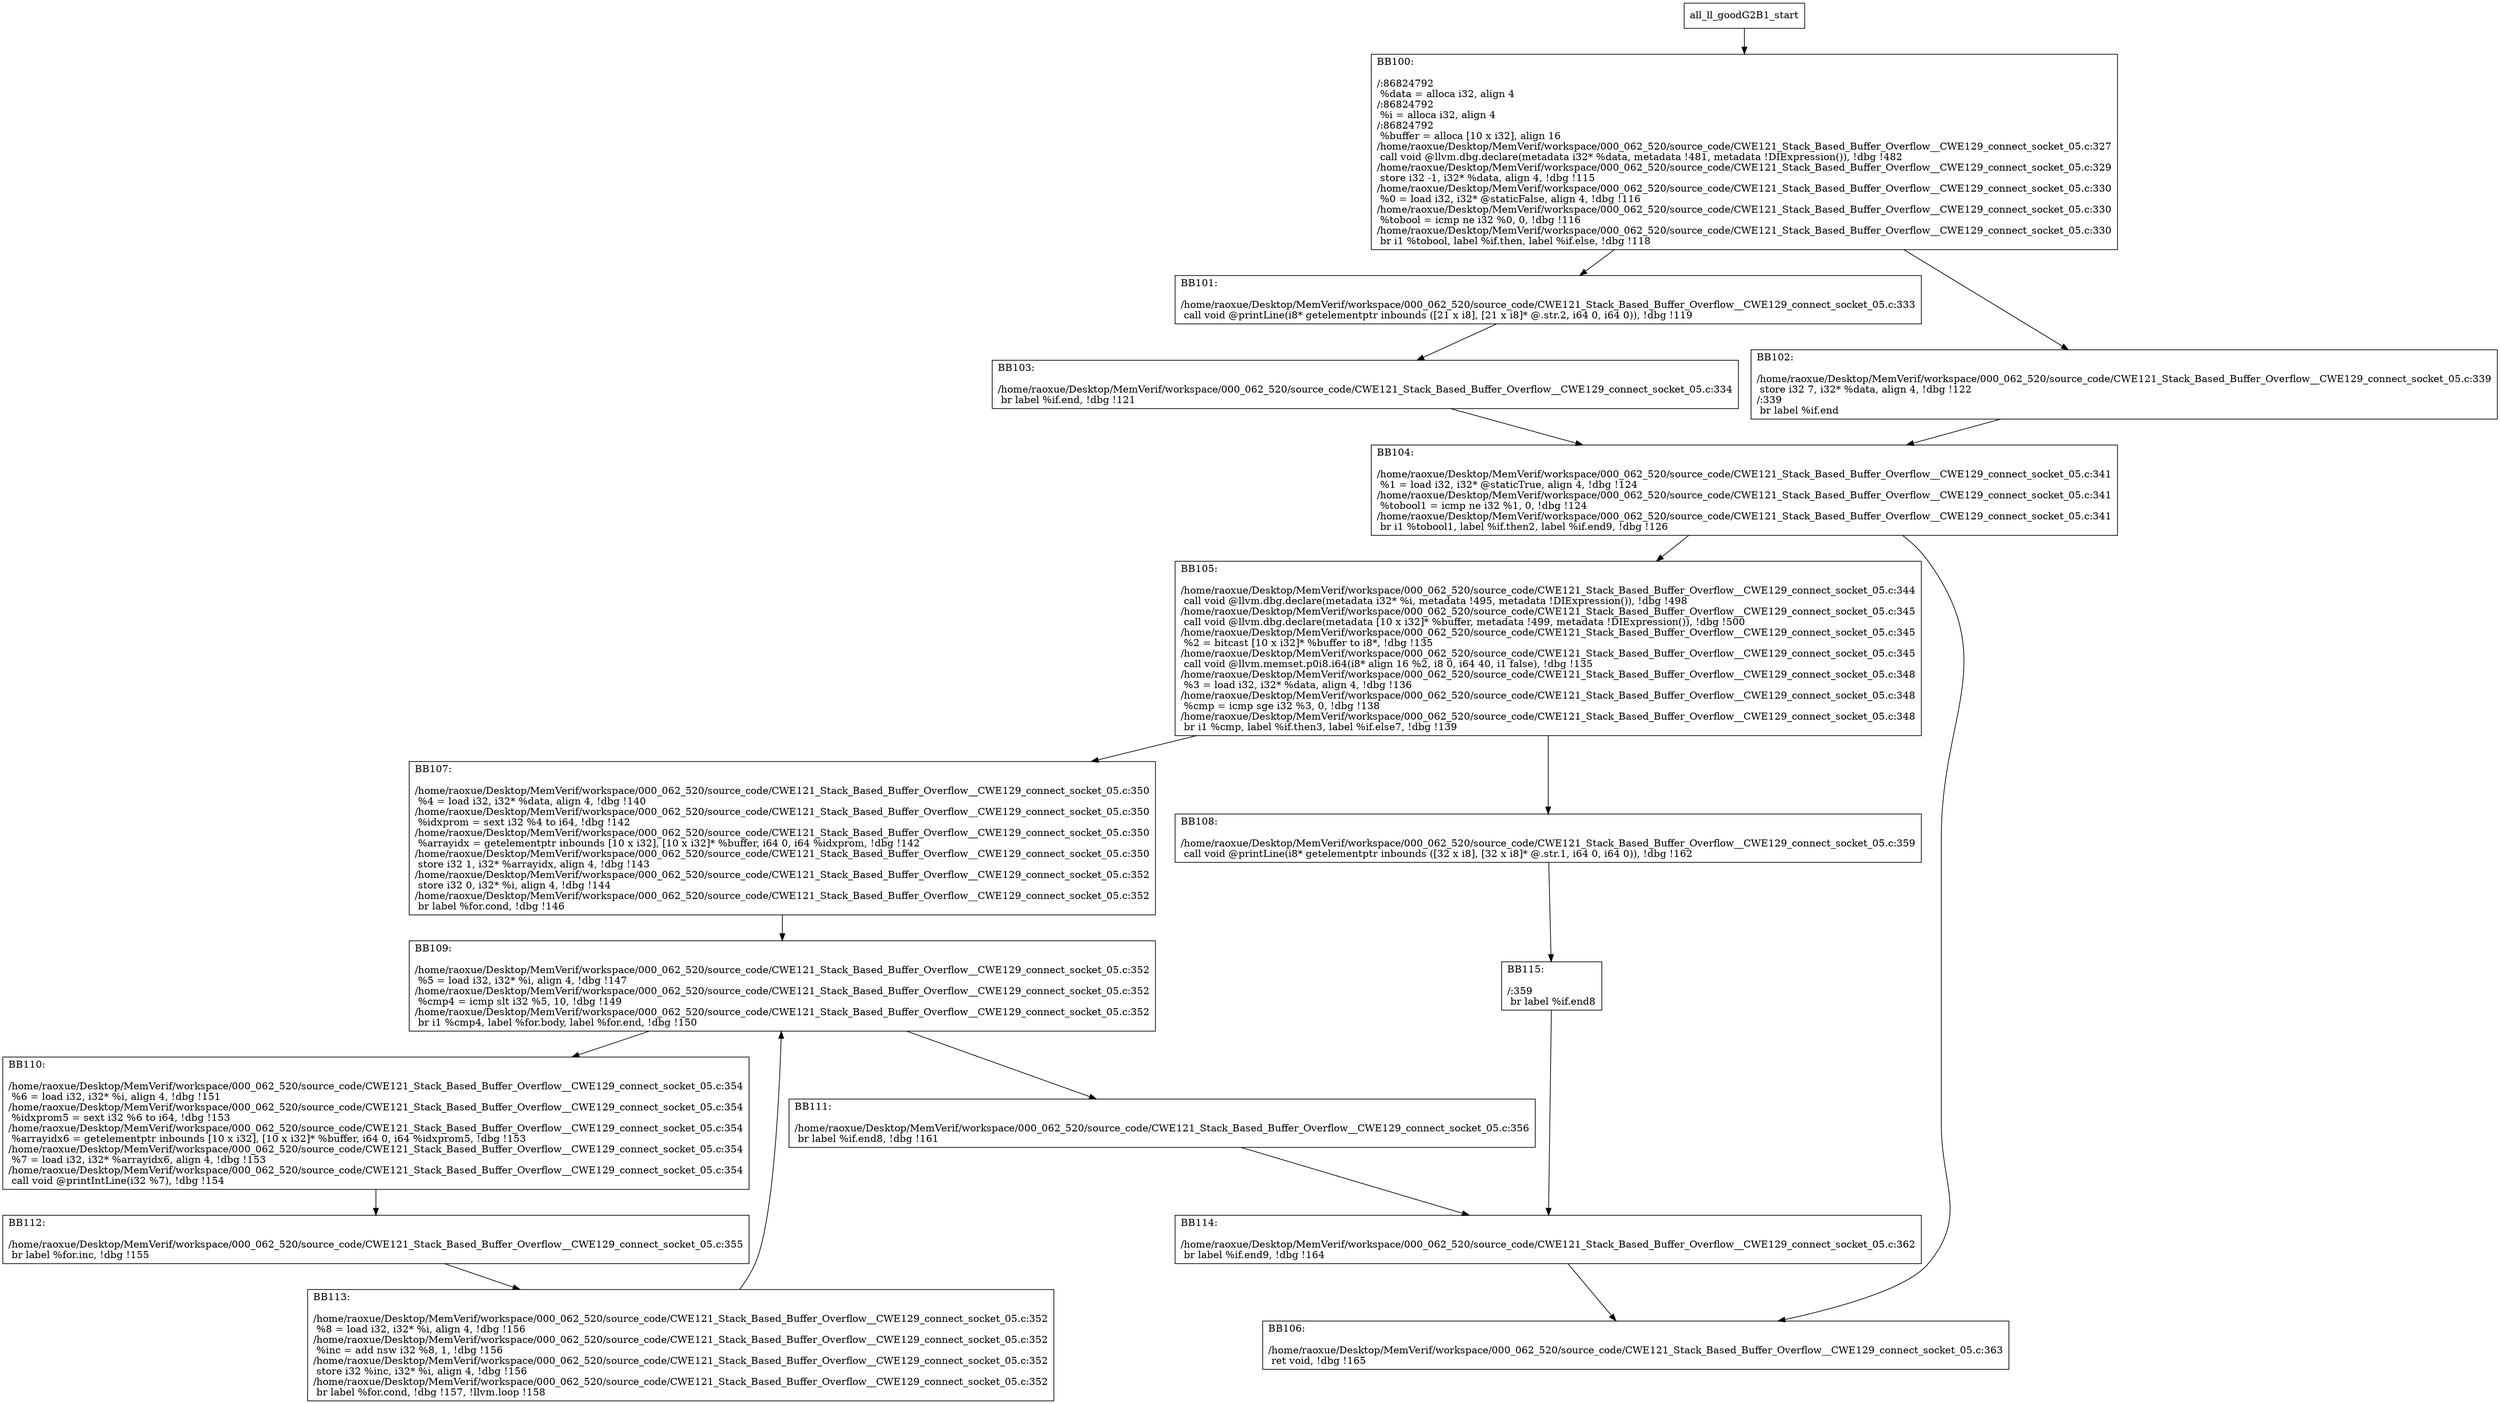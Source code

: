 digraph "CFG for'all_ll_goodG2B1' function" {
	BBall_ll_goodG2B1_start[shape=record,label="{all_ll_goodG2B1_start}"];
	BBall_ll_goodG2B1_start-> all_ll_goodG2B1BB100;
	all_ll_goodG2B1BB100 [shape=record, label="{BB100:\l\l/:86824792\l
  %data = alloca i32, align 4\l
/:86824792\l
  %i = alloca i32, align 4\l
/:86824792\l
  %buffer = alloca [10 x i32], align 16\l
/home/raoxue/Desktop/MemVerif/workspace/000_062_520/source_code/CWE121_Stack_Based_Buffer_Overflow__CWE129_connect_socket_05.c:327\l
  call void @llvm.dbg.declare(metadata i32* %data, metadata !481, metadata !DIExpression()), !dbg !482\l
/home/raoxue/Desktop/MemVerif/workspace/000_062_520/source_code/CWE121_Stack_Based_Buffer_Overflow__CWE129_connect_socket_05.c:329\l
  store i32 -1, i32* %data, align 4, !dbg !115\l
/home/raoxue/Desktop/MemVerif/workspace/000_062_520/source_code/CWE121_Stack_Based_Buffer_Overflow__CWE129_connect_socket_05.c:330\l
  %0 = load i32, i32* @staticFalse, align 4, !dbg !116\l
/home/raoxue/Desktop/MemVerif/workspace/000_062_520/source_code/CWE121_Stack_Based_Buffer_Overflow__CWE129_connect_socket_05.c:330\l
  %tobool = icmp ne i32 %0, 0, !dbg !116\l
/home/raoxue/Desktop/MemVerif/workspace/000_062_520/source_code/CWE121_Stack_Based_Buffer_Overflow__CWE129_connect_socket_05.c:330\l
  br i1 %tobool, label %if.then, label %if.else, !dbg !118\l
}"];
	all_ll_goodG2B1BB100-> all_ll_goodG2B1BB101;
	all_ll_goodG2B1BB100-> all_ll_goodG2B1BB102;
	all_ll_goodG2B1BB101 [shape=record, label="{BB101:\l\l/home/raoxue/Desktop/MemVerif/workspace/000_062_520/source_code/CWE121_Stack_Based_Buffer_Overflow__CWE129_connect_socket_05.c:333\l
  call void @printLine(i8* getelementptr inbounds ([21 x i8], [21 x i8]* @.str.2, i64 0, i64 0)), !dbg !119\l
}"];
	all_ll_goodG2B1BB101-> all_ll_goodG2B1BB103;
	all_ll_goodG2B1BB103 [shape=record, label="{BB103:\l\l/home/raoxue/Desktop/MemVerif/workspace/000_062_520/source_code/CWE121_Stack_Based_Buffer_Overflow__CWE129_connect_socket_05.c:334\l
  br label %if.end, !dbg !121\l
}"];
	all_ll_goodG2B1BB103-> all_ll_goodG2B1BB104;
	all_ll_goodG2B1BB102 [shape=record, label="{BB102:\l\l/home/raoxue/Desktop/MemVerif/workspace/000_062_520/source_code/CWE121_Stack_Based_Buffer_Overflow__CWE129_connect_socket_05.c:339\l
  store i32 7, i32* %data, align 4, !dbg !122\l
/:339\l
  br label %if.end\l
}"];
	all_ll_goodG2B1BB102-> all_ll_goodG2B1BB104;
	all_ll_goodG2B1BB104 [shape=record, label="{BB104:\l\l/home/raoxue/Desktop/MemVerif/workspace/000_062_520/source_code/CWE121_Stack_Based_Buffer_Overflow__CWE129_connect_socket_05.c:341\l
  %1 = load i32, i32* @staticTrue, align 4, !dbg !124\l
/home/raoxue/Desktop/MemVerif/workspace/000_062_520/source_code/CWE121_Stack_Based_Buffer_Overflow__CWE129_connect_socket_05.c:341\l
  %tobool1 = icmp ne i32 %1, 0, !dbg !124\l
/home/raoxue/Desktop/MemVerif/workspace/000_062_520/source_code/CWE121_Stack_Based_Buffer_Overflow__CWE129_connect_socket_05.c:341\l
  br i1 %tobool1, label %if.then2, label %if.end9, !dbg !126\l
}"];
	all_ll_goodG2B1BB104-> all_ll_goodG2B1BB105;
	all_ll_goodG2B1BB104-> all_ll_goodG2B1BB106;
	all_ll_goodG2B1BB105 [shape=record, label="{BB105:\l\l/home/raoxue/Desktop/MemVerif/workspace/000_062_520/source_code/CWE121_Stack_Based_Buffer_Overflow__CWE129_connect_socket_05.c:344\l
  call void @llvm.dbg.declare(metadata i32* %i, metadata !495, metadata !DIExpression()), !dbg !498\l
/home/raoxue/Desktop/MemVerif/workspace/000_062_520/source_code/CWE121_Stack_Based_Buffer_Overflow__CWE129_connect_socket_05.c:345\l
  call void @llvm.dbg.declare(metadata [10 x i32]* %buffer, metadata !499, metadata !DIExpression()), !dbg !500\l
/home/raoxue/Desktop/MemVerif/workspace/000_062_520/source_code/CWE121_Stack_Based_Buffer_Overflow__CWE129_connect_socket_05.c:345\l
  %2 = bitcast [10 x i32]* %buffer to i8*, !dbg !135\l
/home/raoxue/Desktop/MemVerif/workspace/000_062_520/source_code/CWE121_Stack_Based_Buffer_Overflow__CWE129_connect_socket_05.c:345\l
  call void @llvm.memset.p0i8.i64(i8* align 16 %2, i8 0, i64 40, i1 false), !dbg !135\l
/home/raoxue/Desktop/MemVerif/workspace/000_062_520/source_code/CWE121_Stack_Based_Buffer_Overflow__CWE129_connect_socket_05.c:348\l
  %3 = load i32, i32* %data, align 4, !dbg !136\l
/home/raoxue/Desktop/MemVerif/workspace/000_062_520/source_code/CWE121_Stack_Based_Buffer_Overflow__CWE129_connect_socket_05.c:348\l
  %cmp = icmp sge i32 %3, 0, !dbg !138\l
/home/raoxue/Desktop/MemVerif/workspace/000_062_520/source_code/CWE121_Stack_Based_Buffer_Overflow__CWE129_connect_socket_05.c:348\l
  br i1 %cmp, label %if.then3, label %if.else7, !dbg !139\l
}"];
	all_ll_goodG2B1BB105-> all_ll_goodG2B1BB107;
	all_ll_goodG2B1BB105-> all_ll_goodG2B1BB108;
	all_ll_goodG2B1BB107 [shape=record, label="{BB107:\l\l/home/raoxue/Desktop/MemVerif/workspace/000_062_520/source_code/CWE121_Stack_Based_Buffer_Overflow__CWE129_connect_socket_05.c:350\l
  %4 = load i32, i32* %data, align 4, !dbg !140\l
/home/raoxue/Desktop/MemVerif/workspace/000_062_520/source_code/CWE121_Stack_Based_Buffer_Overflow__CWE129_connect_socket_05.c:350\l
  %idxprom = sext i32 %4 to i64, !dbg !142\l
/home/raoxue/Desktop/MemVerif/workspace/000_062_520/source_code/CWE121_Stack_Based_Buffer_Overflow__CWE129_connect_socket_05.c:350\l
  %arrayidx = getelementptr inbounds [10 x i32], [10 x i32]* %buffer, i64 0, i64 %idxprom, !dbg !142\l
/home/raoxue/Desktop/MemVerif/workspace/000_062_520/source_code/CWE121_Stack_Based_Buffer_Overflow__CWE129_connect_socket_05.c:350\l
  store i32 1, i32* %arrayidx, align 4, !dbg !143\l
/home/raoxue/Desktop/MemVerif/workspace/000_062_520/source_code/CWE121_Stack_Based_Buffer_Overflow__CWE129_connect_socket_05.c:352\l
  store i32 0, i32* %i, align 4, !dbg !144\l
/home/raoxue/Desktop/MemVerif/workspace/000_062_520/source_code/CWE121_Stack_Based_Buffer_Overflow__CWE129_connect_socket_05.c:352\l
  br label %for.cond, !dbg !146\l
}"];
	all_ll_goodG2B1BB107-> all_ll_goodG2B1BB109;
	all_ll_goodG2B1BB109 [shape=record, label="{BB109:\l\l/home/raoxue/Desktop/MemVerif/workspace/000_062_520/source_code/CWE121_Stack_Based_Buffer_Overflow__CWE129_connect_socket_05.c:352\l
  %5 = load i32, i32* %i, align 4, !dbg !147\l
/home/raoxue/Desktop/MemVerif/workspace/000_062_520/source_code/CWE121_Stack_Based_Buffer_Overflow__CWE129_connect_socket_05.c:352\l
  %cmp4 = icmp slt i32 %5, 10, !dbg !149\l
/home/raoxue/Desktop/MemVerif/workspace/000_062_520/source_code/CWE121_Stack_Based_Buffer_Overflow__CWE129_connect_socket_05.c:352\l
  br i1 %cmp4, label %for.body, label %for.end, !dbg !150\l
}"];
	all_ll_goodG2B1BB109-> all_ll_goodG2B1BB110;
	all_ll_goodG2B1BB109-> all_ll_goodG2B1BB111;
	all_ll_goodG2B1BB110 [shape=record, label="{BB110:\l\l/home/raoxue/Desktop/MemVerif/workspace/000_062_520/source_code/CWE121_Stack_Based_Buffer_Overflow__CWE129_connect_socket_05.c:354\l
  %6 = load i32, i32* %i, align 4, !dbg !151\l
/home/raoxue/Desktop/MemVerif/workspace/000_062_520/source_code/CWE121_Stack_Based_Buffer_Overflow__CWE129_connect_socket_05.c:354\l
  %idxprom5 = sext i32 %6 to i64, !dbg !153\l
/home/raoxue/Desktop/MemVerif/workspace/000_062_520/source_code/CWE121_Stack_Based_Buffer_Overflow__CWE129_connect_socket_05.c:354\l
  %arrayidx6 = getelementptr inbounds [10 x i32], [10 x i32]* %buffer, i64 0, i64 %idxprom5, !dbg !153\l
/home/raoxue/Desktop/MemVerif/workspace/000_062_520/source_code/CWE121_Stack_Based_Buffer_Overflow__CWE129_connect_socket_05.c:354\l
  %7 = load i32, i32* %arrayidx6, align 4, !dbg !153\l
/home/raoxue/Desktop/MemVerif/workspace/000_062_520/source_code/CWE121_Stack_Based_Buffer_Overflow__CWE129_connect_socket_05.c:354\l
  call void @printIntLine(i32 %7), !dbg !154\l
}"];
	all_ll_goodG2B1BB110-> all_ll_goodG2B1BB112;
	all_ll_goodG2B1BB112 [shape=record, label="{BB112:\l\l/home/raoxue/Desktop/MemVerif/workspace/000_062_520/source_code/CWE121_Stack_Based_Buffer_Overflow__CWE129_connect_socket_05.c:355\l
  br label %for.inc, !dbg !155\l
}"];
	all_ll_goodG2B1BB112-> all_ll_goodG2B1BB113;
	all_ll_goodG2B1BB113 [shape=record, label="{BB113:\l\l/home/raoxue/Desktop/MemVerif/workspace/000_062_520/source_code/CWE121_Stack_Based_Buffer_Overflow__CWE129_connect_socket_05.c:352\l
  %8 = load i32, i32* %i, align 4, !dbg !156\l
/home/raoxue/Desktop/MemVerif/workspace/000_062_520/source_code/CWE121_Stack_Based_Buffer_Overflow__CWE129_connect_socket_05.c:352\l
  %inc = add nsw i32 %8, 1, !dbg !156\l
/home/raoxue/Desktop/MemVerif/workspace/000_062_520/source_code/CWE121_Stack_Based_Buffer_Overflow__CWE129_connect_socket_05.c:352\l
  store i32 %inc, i32* %i, align 4, !dbg !156\l
/home/raoxue/Desktop/MemVerif/workspace/000_062_520/source_code/CWE121_Stack_Based_Buffer_Overflow__CWE129_connect_socket_05.c:352\l
  br label %for.cond, !dbg !157, !llvm.loop !158\l
}"];
	all_ll_goodG2B1BB113-> all_ll_goodG2B1BB109;
	all_ll_goodG2B1BB111 [shape=record, label="{BB111:\l\l/home/raoxue/Desktop/MemVerif/workspace/000_062_520/source_code/CWE121_Stack_Based_Buffer_Overflow__CWE129_connect_socket_05.c:356\l
  br label %if.end8, !dbg !161\l
}"];
	all_ll_goodG2B1BB111-> all_ll_goodG2B1BB114;
	all_ll_goodG2B1BB108 [shape=record, label="{BB108:\l\l/home/raoxue/Desktop/MemVerif/workspace/000_062_520/source_code/CWE121_Stack_Based_Buffer_Overflow__CWE129_connect_socket_05.c:359\l
  call void @printLine(i8* getelementptr inbounds ([32 x i8], [32 x i8]* @.str.1, i64 0, i64 0)), !dbg !162\l
}"];
	all_ll_goodG2B1BB108-> all_ll_goodG2B1BB115;
	all_ll_goodG2B1BB115 [shape=record, label="{BB115:\l\l/:359\l
  br label %if.end8\l
}"];
	all_ll_goodG2B1BB115-> all_ll_goodG2B1BB114;
	all_ll_goodG2B1BB114 [shape=record, label="{BB114:\l\l/home/raoxue/Desktop/MemVerif/workspace/000_062_520/source_code/CWE121_Stack_Based_Buffer_Overflow__CWE129_connect_socket_05.c:362\l
  br label %if.end9, !dbg !164\l
}"];
	all_ll_goodG2B1BB114-> all_ll_goodG2B1BB106;
	all_ll_goodG2B1BB106 [shape=record, label="{BB106:\l\l/home/raoxue/Desktop/MemVerif/workspace/000_062_520/source_code/CWE121_Stack_Based_Buffer_Overflow__CWE129_connect_socket_05.c:363\l
  ret void, !dbg !165\l
}"];
}
